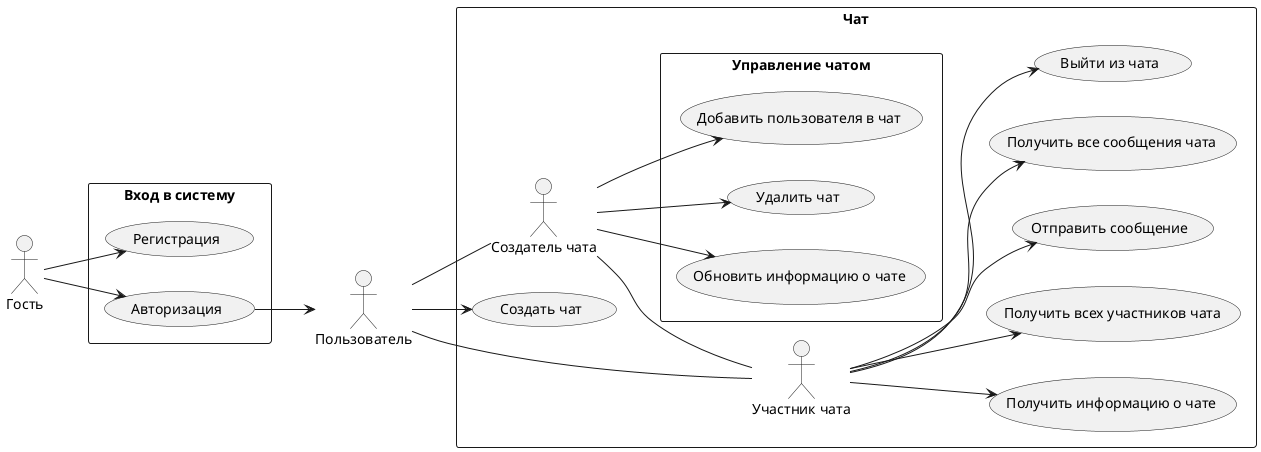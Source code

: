 @startuml

left to right direction

:Гость: as Guest
:Пользователь: as User

rectangle "Вход в систему" {
    usecase "Регистрация" as register
    usecase "Авторизация" as auth
}

Guest --> register
Guest --> auth


rectangle "Чат" {
    :Создатель чата: as author
    :Участник чата: as member
    usecase "Создать чат" as create_chat
    usecase "Получить информацию о чате" as get_info
    usecase "Получить всех участников чата" as get_members
    usecase "Отправить сообщение" as send_message
    usecase "Получить все сообщения чата" as get_messages
    usecase "Выйти из чата" as leave_chat

    rectangle "Управление чатом" {
        usecase "Добавить пользователя в чат" as invite
        usecase "Удалить чат" as delete
        usecase "Обновить информацию о чате" as update_chat
    }
}

User --> create_chat

auth --> User

author -- member

User -- member
User -- author

member --> get_info
member --> get_members
member --> get_messages
member --> send_message
member --> leave_chat

author --> invite
author --> delete
author --> update_chat

@enduml